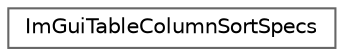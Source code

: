 digraph "Gráfico de jerarquía de clases"
{
 // LATEX_PDF_SIZE
  bgcolor="transparent";
  edge [fontname=Helvetica,fontsize=10,labelfontname=Helvetica,labelfontsize=10];
  node [fontname=Helvetica,fontsize=10,shape=box,height=0.2,width=0.4];
  rankdir="LR";
  Node0 [id="Node000000",label="ImGuiTableColumnSortSpecs",height=0.2,width=0.4,color="grey40", fillcolor="white", style="filled",URL="$struct_im_gui_table_column_sort_specs.html",tooltip=" "];
}
